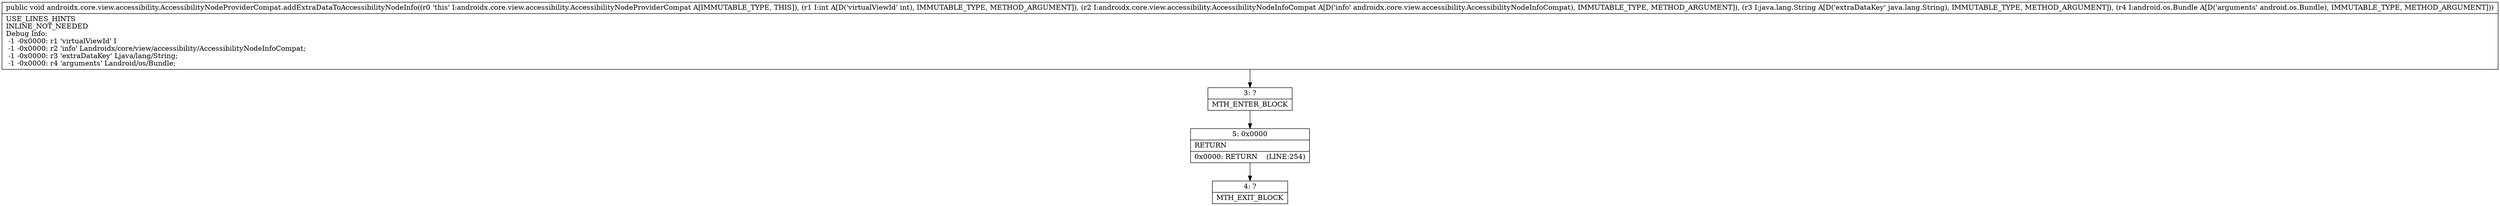 digraph "CFG forandroidx.core.view.accessibility.AccessibilityNodeProviderCompat.addExtraDataToAccessibilityNodeInfo(ILandroidx\/core\/view\/accessibility\/AccessibilityNodeInfoCompat;Ljava\/lang\/String;Landroid\/os\/Bundle;)V" {
Node_3 [shape=record,label="{3\:\ ?|MTH_ENTER_BLOCK\l}"];
Node_5 [shape=record,label="{5\:\ 0x0000|RETURN\l|0x0000: RETURN    (LINE:254)\l}"];
Node_4 [shape=record,label="{4\:\ ?|MTH_EXIT_BLOCK\l}"];
MethodNode[shape=record,label="{public void androidx.core.view.accessibility.AccessibilityNodeProviderCompat.addExtraDataToAccessibilityNodeInfo((r0 'this' I:androidx.core.view.accessibility.AccessibilityNodeProviderCompat A[IMMUTABLE_TYPE, THIS]), (r1 I:int A[D('virtualViewId' int), IMMUTABLE_TYPE, METHOD_ARGUMENT]), (r2 I:androidx.core.view.accessibility.AccessibilityNodeInfoCompat A[D('info' androidx.core.view.accessibility.AccessibilityNodeInfoCompat), IMMUTABLE_TYPE, METHOD_ARGUMENT]), (r3 I:java.lang.String A[D('extraDataKey' java.lang.String), IMMUTABLE_TYPE, METHOD_ARGUMENT]), (r4 I:android.os.Bundle A[D('arguments' android.os.Bundle), IMMUTABLE_TYPE, METHOD_ARGUMENT]))  | USE_LINES_HINTS\lINLINE_NOT_NEEDED\lDebug Info:\l  \-1 \-0x0000: r1 'virtualViewId' I\l  \-1 \-0x0000: r2 'info' Landroidx\/core\/view\/accessibility\/AccessibilityNodeInfoCompat;\l  \-1 \-0x0000: r3 'extraDataKey' Ljava\/lang\/String;\l  \-1 \-0x0000: r4 'arguments' Landroid\/os\/Bundle;\l}"];
MethodNode -> Node_3;Node_3 -> Node_5;
Node_5 -> Node_4;
}

